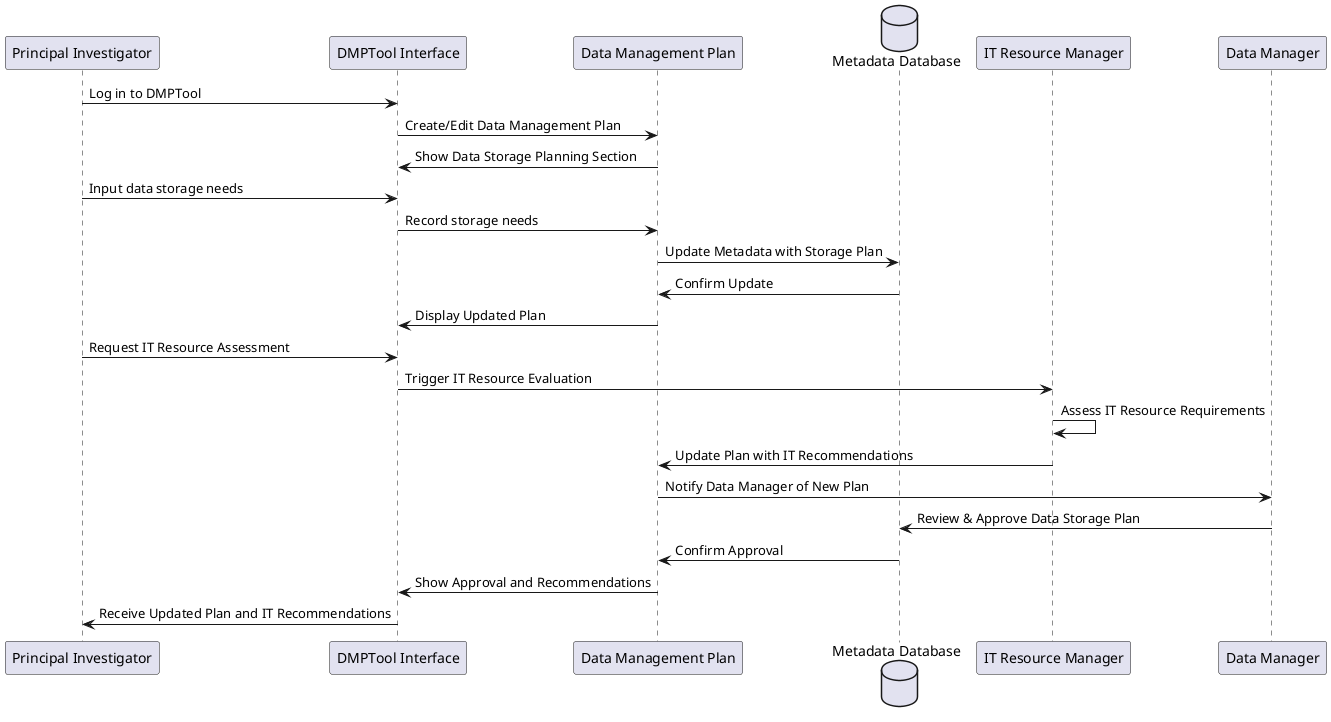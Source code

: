 @startuml
participant PI as "Principal Investigator"
participant UI as "DMPTool Interface"
participant DMP as "Data Management Plan"
database MetadataDB as "Metadata Database"
participant IRM as "IT Resource Manager"
participant DM as "Data Manager"

PI -> UI : Log in to DMPTool
UI -> DMP : Create/Edit Data Management Plan
DMP -> UI : Show Data Storage Planning Section
PI -> UI : Input data storage needs
UI -> DMP : Record storage needs
DMP -> MetadataDB : Update Metadata with Storage Plan
MetadataDB -> DMP : Confirm Update
UI <- DMP : Display Updated Plan
PI -> UI : Request IT Resource Assessment
UI -> IRM : Trigger IT Resource Evaluation
IRM -> IRM : Assess IT Resource Requirements
IRM -> DMP : Update Plan with IT Recommendations
DMP -> DM : Notify Data Manager of New Plan
DM -> MetadataDB : Review & Approve Data Storage Plan
MetadataDB -> DMP : Confirm Approval
UI <- DMP : Show Approval and Recommendations
PI <- UI : Receive Updated Plan and IT Recommendations
@enduml